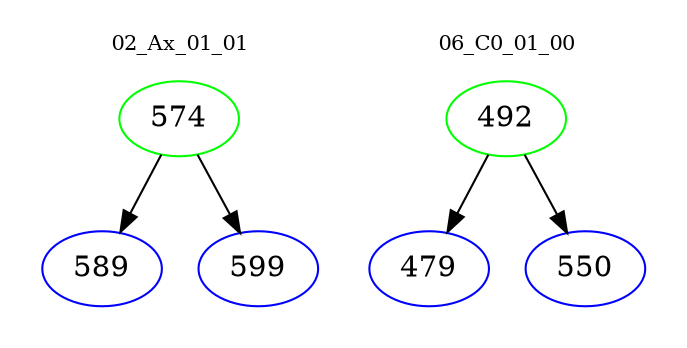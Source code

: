 digraph{
subgraph cluster_0 {
color = white
label = "02_Ax_01_01";
fontsize=10;
T0_574 [label="574", color="green"]
T0_574 -> T0_589 [color="black"]
T0_589 [label="589", color="blue"]
T0_574 -> T0_599 [color="black"]
T0_599 [label="599", color="blue"]
}
subgraph cluster_1 {
color = white
label = "06_C0_01_00";
fontsize=10;
T1_492 [label="492", color="green"]
T1_492 -> T1_479 [color="black"]
T1_479 [label="479", color="blue"]
T1_492 -> T1_550 [color="black"]
T1_550 [label="550", color="blue"]
}
}

